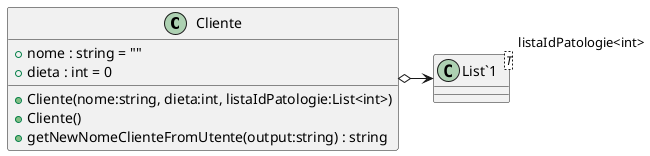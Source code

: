 @startuml
class Cliente {
    + nome : string = ""
    + dieta : int = 0
    + Cliente(nome:string, dieta:int, listaIdPatologie:List<int>)
    + Cliente()
    + getNewNomeClienteFromUtente(output:string) : string
}
class "List`1"<T> {
}
Cliente o-> "listaIdPatologie<int>" "List`1"
@enduml
